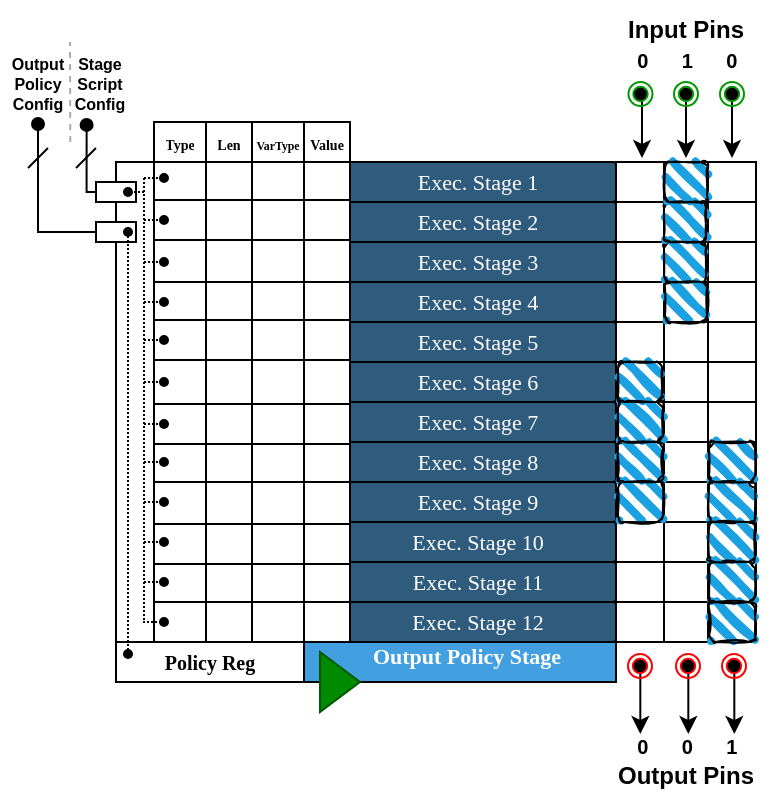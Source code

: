 <mxfile version="24.4.4" type="device">
  <diagram name="Page-1" id="cUQYSgZPTDPqk1lPid-_">
    <mxGraphModel dx="139" dy="532" grid="1" gridSize="10" guides="1" tooltips="1" connect="1" arrows="1" fold="1" page="1" pageScale="1" pageWidth="850" pageHeight="1100" math="0" shadow="0">
      <root>
        <mxCell id="0" />
        <mxCell id="1" parent="0" />
        <mxCell id="Y5F9X7biOGbYKgVgGVMg-1" value="&lt;font style=&quot;font-size: 11px;&quot;&gt;&amp;nbsp; &amp;nbsp; &amp;nbsp; &amp;nbsp; Exec. Stage 1&lt;/font&gt;" style="rounded=1;whiteSpace=wrap;html=1;shadow=0;labelBackgroundColor=none;strokeColor=default;strokeWidth=1;fillColor=#2F5B7C;fontFamily=Comic Sans MS;fontSize=11;fontColor=#FFFFFF;align=center;fontStyle=0;spacing=5;arcSize=7;perimeterSpacing=2;" vertex="1" parent="1">
          <mxGeometry x="999" y="81" width="160" height="20" as="geometry" />
        </mxCell>
        <mxCell id="Y5F9X7biOGbYKgVgGVMg-10" value="&lt;b&gt;&lt;sup style=&quot;&quot;&gt;&lt;font style=&quot;font-size: 11px;&quot;&gt;&amp;nbsp; &amp;nbsp; Output Policy Stage&lt;/font&gt;&lt;/sup&gt;&lt;/b&gt;" style="html=1;whiteSpace=wrap;container=1;recursiveResize=0;collapsible=0;fillColor=#429fe0;strokeColor=#000000;fontColor=#ffffff;fontFamily=Comic Sans MS;" vertex="1" parent="1">
          <mxGeometry x="999" y="321" width="160" height="20" as="geometry" />
        </mxCell>
        <mxCell id="Y5F9X7biOGbYKgVgGVMg-11" value="" style="triangle;html=1;whiteSpace=wrap;strokeColor=#005700;fillColor=#008a00;fontColor=#ffffff;" vertex="1" parent="Y5F9X7biOGbYKgVgGVMg-10">
          <mxGeometry x="12" y="5" width="20" height="30" as="geometry" />
        </mxCell>
        <mxCell id="Y5F9X7biOGbYKgVgGVMg-13" value="&amp;nbsp; &amp;nbsp; &amp;nbsp; &amp;nbsp;&amp;nbsp;&lt;span style=&quot;font-size: 11px;&quot;&gt;Exec. Stage 2&lt;/span&gt;" style="rounded=1;whiteSpace=wrap;html=1;shadow=0;labelBackgroundColor=none;strokeColor=default;strokeWidth=1;fillColor=#2F5B7C;fontFamily=Comic Sans MS;fontSize=11;fontColor=#FFFFFF;align=center;fontStyle=0;spacing=5;arcSize=7;perimeterSpacing=2;" vertex="1" parent="1">
          <mxGeometry x="999" y="101" width="160" height="20" as="geometry" />
        </mxCell>
        <mxCell id="Y5F9X7biOGbYKgVgGVMg-14" value="&amp;nbsp; &amp;nbsp; &amp;nbsp; &amp;nbsp;&amp;nbsp;&lt;span style=&quot;font-size: 11px;&quot;&gt;Exec. Stage 3&lt;/span&gt;" style="rounded=1;whiteSpace=wrap;html=1;shadow=0;labelBackgroundColor=none;strokeColor=default;strokeWidth=1;fillColor=#2F5B7C;fontFamily=Comic Sans MS;fontSize=11;fontColor=#FFFFFF;align=center;fontStyle=0;spacing=5;arcSize=7;perimeterSpacing=2;" vertex="1" parent="1">
          <mxGeometry x="999" y="121" width="160" height="20" as="geometry" />
        </mxCell>
        <mxCell id="Y5F9X7biOGbYKgVgGVMg-15" value="&amp;nbsp; &amp;nbsp; &amp;nbsp; &amp;nbsp;&amp;nbsp;&lt;span style=&quot;font-size: 11px;&quot;&gt;Exec. Stage 4&lt;/span&gt;" style="rounded=1;whiteSpace=wrap;html=1;shadow=0;labelBackgroundColor=none;strokeColor=default;strokeWidth=1;fillColor=#2F5B7C;fontFamily=Comic Sans MS;fontSize=11;fontColor=#FFFFFF;align=center;fontStyle=0;spacing=5;arcSize=7;perimeterSpacing=2;" vertex="1" parent="1">
          <mxGeometry x="999" y="141" width="160" height="20" as="geometry" />
        </mxCell>
        <mxCell id="Y5F9X7biOGbYKgVgGVMg-16" value="&amp;nbsp; &amp;nbsp; &amp;nbsp; &amp;nbsp;&amp;nbsp;&lt;span style=&quot;font-size: 11px;&quot;&gt;Exec. Stage 5&lt;/span&gt;" style="rounded=1;whiteSpace=wrap;html=1;shadow=0;labelBackgroundColor=none;strokeColor=default;strokeWidth=1;fillColor=#2F5B7C;fontFamily=Comic Sans MS;fontSize=11;fontColor=#FFFFFF;align=center;fontStyle=0;spacing=5;arcSize=7;perimeterSpacing=2;" vertex="1" parent="1">
          <mxGeometry x="999" y="161" width="160" height="20" as="geometry" />
        </mxCell>
        <mxCell id="Y5F9X7biOGbYKgVgGVMg-17" value="&amp;nbsp; &amp;nbsp; &amp;nbsp; &amp;nbsp;&amp;nbsp;&lt;span style=&quot;font-size: 11px;&quot;&gt;Exec. Stage 6&lt;/span&gt;" style="rounded=1;whiteSpace=wrap;html=1;shadow=0;labelBackgroundColor=none;strokeColor=default;strokeWidth=1;fillColor=#2F5B7C;fontFamily=Comic Sans MS;fontSize=11;fontColor=#FFFFFF;align=center;fontStyle=0;spacing=5;arcSize=7;perimeterSpacing=2;" vertex="1" parent="1">
          <mxGeometry x="999" y="181" width="160" height="20" as="geometry" />
        </mxCell>
        <mxCell id="Y5F9X7biOGbYKgVgGVMg-18" value="&amp;nbsp; &amp;nbsp; &amp;nbsp; &amp;nbsp;&amp;nbsp;&lt;span style=&quot;font-size: 11px;&quot;&gt;Exec. Stage 7&lt;/span&gt;" style="rounded=1;whiteSpace=wrap;html=1;shadow=0;labelBackgroundColor=none;strokeColor=default;strokeWidth=1;fillColor=#2F5B7C;fontFamily=Comic Sans MS;fontSize=11;fontColor=#FFFFFF;align=center;fontStyle=0;spacing=5;arcSize=7;perimeterSpacing=2;" vertex="1" parent="1">
          <mxGeometry x="999" y="201" width="160" height="20" as="geometry" />
        </mxCell>
        <mxCell id="Y5F9X7biOGbYKgVgGVMg-19" value="&amp;nbsp; &amp;nbsp; &amp;nbsp; &amp;nbsp;&amp;nbsp;&lt;span style=&quot;font-size: 11px;&quot;&gt;Exec. Stage 8&lt;/span&gt;" style="rounded=1;whiteSpace=wrap;html=1;shadow=0;labelBackgroundColor=none;strokeColor=default;strokeWidth=1;fillColor=#2F5B7C;fontFamily=Comic Sans MS;fontSize=11;fontColor=#FFFFFF;align=center;fontStyle=0;spacing=5;arcSize=7;perimeterSpacing=2;" vertex="1" parent="1">
          <mxGeometry x="999" y="221" width="160" height="20" as="geometry" />
        </mxCell>
        <mxCell id="Y5F9X7biOGbYKgVgGVMg-20" value="&amp;nbsp; &amp;nbsp; &amp;nbsp; &amp;nbsp;&amp;nbsp;&lt;span style=&quot;font-size: 11px;&quot;&gt;Exec. Stage 9&lt;/span&gt;" style="rounded=1;whiteSpace=wrap;html=1;shadow=0;labelBackgroundColor=none;strokeColor=default;strokeWidth=1;fillColor=#2F5B7C;fontFamily=Comic Sans MS;fontSize=11;fontColor=#FFFFFF;align=center;fontStyle=0;spacing=5;arcSize=7;perimeterSpacing=2;" vertex="1" parent="1">
          <mxGeometry x="999" y="241" width="160" height="20" as="geometry" />
        </mxCell>
        <mxCell id="Y5F9X7biOGbYKgVgGVMg-21" value="&amp;nbsp; &amp;nbsp; &amp;nbsp; &amp;nbsp;&amp;nbsp;&lt;span style=&quot;font-size: 11px;&quot;&gt;Exec. Stage 10&lt;/span&gt;" style="rounded=1;whiteSpace=wrap;html=1;shadow=0;labelBackgroundColor=none;strokeColor=default;strokeWidth=1;fillColor=#2F5B7C;fontFamily=Comic Sans MS;fontSize=11;fontColor=#FFFFFF;align=center;fontStyle=0;spacing=5;arcSize=7;perimeterSpacing=2;" vertex="1" parent="1">
          <mxGeometry x="999" y="261" width="160" height="20" as="geometry" />
        </mxCell>
        <mxCell id="Y5F9X7biOGbYKgVgGVMg-22" value="&amp;nbsp; &amp;nbsp; &amp;nbsp; &amp;nbsp;&amp;nbsp;&lt;span style=&quot;font-size: 11px;&quot;&gt;Exec. Stage 11&lt;/span&gt;" style="rounded=1;whiteSpace=wrap;html=1;shadow=0;labelBackgroundColor=none;strokeColor=default;strokeWidth=1;fillColor=#2F5B7C;fontFamily=Comic Sans MS;fontSize=11;fontColor=#FFFFFF;align=center;fontStyle=0;spacing=5;arcSize=7;perimeterSpacing=2;" vertex="1" parent="1">
          <mxGeometry x="999" y="281" width="160" height="20" as="geometry" />
        </mxCell>
        <mxCell id="Y5F9X7biOGbYKgVgGVMg-23" value="&amp;nbsp; &amp;nbsp; &amp;nbsp; &amp;nbsp;&amp;nbsp;&lt;span style=&quot;font-size: 11px;&quot;&gt;Exec. Stage 12&lt;/span&gt;" style="rounded=1;whiteSpace=wrap;html=1;shadow=0;labelBackgroundColor=none;strokeColor=default;strokeWidth=1;fillColor=#2F5B7C;fontFamily=Comic Sans MS;fontSize=11;fontColor=#FFFFFF;align=center;fontStyle=0;spacing=5;arcSize=7;perimeterSpacing=2;" vertex="1" parent="1">
          <mxGeometry x="999" y="301" width="160" height="20" as="geometry" />
        </mxCell>
        <mxCell id="Y5F9X7biOGbYKgVgGVMg-24" value="" style="shape=table;startSize=0;container=1;collapsible=0;childLayout=tableLayout;fontSize=16;strokeColor=default;" vertex="1" parent="1">
          <mxGeometry x="1159" y="81" width="70" height="240" as="geometry" />
        </mxCell>
        <mxCell id="Y5F9X7biOGbYKgVgGVMg-25" value="" style="shape=tableRow;horizontal=0;startSize=0;swimlaneHead=0;swimlaneBody=0;strokeColor=default;top=0;left=0;bottom=0;right=0;collapsible=0;dropTarget=0;fillColor=none;points=[[0,0.5],[1,0.5]];portConstraint=eastwest;fontSize=16;" vertex="1" parent="Y5F9X7biOGbYKgVgGVMg-24">
          <mxGeometry width="70" height="20" as="geometry" />
        </mxCell>
        <mxCell id="Y5F9X7biOGbYKgVgGVMg-26" value="" style="shape=partialRectangle;html=1;whiteSpace=wrap;connectable=0;strokeColor=default;overflow=hidden;fillColor=none;top=0;left=0;bottom=0;right=0;pointerEvents=1;fontSize=16;" vertex="1" parent="Y5F9X7biOGbYKgVgGVMg-25">
          <mxGeometry width="24" height="20" as="geometry">
            <mxRectangle width="24" height="20" as="alternateBounds" />
          </mxGeometry>
        </mxCell>
        <mxCell id="Y5F9X7biOGbYKgVgGVMg-27" value="" style="shape=partialRectangle;html=1;whiteSpace=wrap;connectable=0;strokeColor=default;overflow=hidden;fillColor=none;top=0;left=0;bottom=0;right=0;pointerEvents=1;fontSize=16;" vertex="1" parent="Y5F9X7biOGbYKgVgGVMg-25">
          <mxGeometry x="24" width="22" height="20" as="geometry">
            <mxRectangle width="22" height="20" as="alternateBounds" />
          </mxGeometry>
        </mxCell>
        <mxCell id="Y5F9X7biOGbYKgVgGVMg-28" value="" style="shape=partialRectangle;html=1;whiteSpace=wrap;connectable=0;strokeColor=default;overflow=hidden;fillColor=none;top=0;left=0;bottom=0;right=0;pointerEvents=1;fontSize=16;" vertex="1" parent="Y5F9X7biOGbYKgVgGVMg-25">
          <mxGeometry x="46" width="24" height="20" as="geometry">
            <mxRectangle width="24" height="20" as="alternateBounds" />
          </mxGeometry>
        </mxCell>
        <mxCell id="Y5F9X7biOGbYKgVgGVMg-65" value="" style="shape=tableRow;horizontal=0;startSize=0;swimlaneHead=0;swimlaneBody=0;strokeColor=default;top=0;left=0;bottom=0;right=0;collapsible=0;dropTarget=0;fillColor=none;points=[[0,0.5],[1,0.5]];portConstraint=eastwest;fontSize=16;" vertex="1" parent="Y5F9X7biOGbYKgVgGVMg-24">
          <mxGeometry y="20" width="70" height="20" as="geometry" />
        </mxCell>
        <mxCell id="Y5F9X7biOGbYKgVgGVMg-66" value="" style="shape=partialRectangle;html=1;whiteSpace=wrap;connectable=0;strokeColor=default;overflow=hidden;fillColor=none;top=0;left=0;bottom=0;right=0;pointerEvents=1;fontSize=16;" vertex="1" parent="Y5F9X7biOGbYKgVgGVMg-65">
          <mxGeometry width="24" height="20" as="geometry">
            <mxRectangle width="24" height="20" as="alternateBounds" />
          </mxGeometry>
        </mxCell>
        <mxCell id="Y5F9X7biOGbYKgVgGVMg-67" value="" style="shape=partialRectangle;html=1;whiteSpace=wrap;connectable=0;strokeColor=default;overflow=hidden;fillColor=none;top=0;left=0;bottom=0;right=0;pointerEvents=1;fontSize=16;" vertex="1" parent="Y5F9X7biOGbYKgVgGVMg-65">
          <mxGeometry x="24" width="22" height="20" as="geometry">
            <mxRectangle width="22" height="20" as="alternateBounds" />
          </mxGeometry>
        </mxCell>
        <mxCell id="Y5F9X7biOGbYKgVgGVMg-68" value="" style="shape=partialRectangle;html=1;whiteSpace=wrap;connectable=0;strokeColor=default;overflow=hidden;fillColor=none;top=0;left=0;bottom=0;right=0;pointerEvents=1;fontSize=16;" vertex="1" parent="Y5F9X7biOGbYKgVgGVMg-65">
          <mxGeometry x="46" width="24" height="20" as="geometry">
            <mxRectangle width="24" height="20" as="alternateBounds" />
          </mxGeometry>
        </mxCell>
        <mxCell id="Y5F9X7biOGbYKgVgGVMg-49" value="" style="shape=tableRow;horizontal=0;startSize=0;swimlaneHead=0;swimlaneBody=0;strokeColor=default;top=0;left=0;bottom=0;right=0;collapsible=0;dropTarget=0;fillColor=none;points=[[0,0.5],[1,0.5]];portConstraint=eastwest;fontSize=16;" vertex="1" parent="Y5F9X7biOGbYKgVgGVMg-24">
          <mxGeometry y="40" width="70" height="20" as="geometry" />
        </mxCell>
        <mxCell id="Y5F9X7biOGbYKgVgGVMg-50" value="" style="shape=partialRectangle;html=1;whiteSpace=wrap;connectable=0;strokeColor=default;overflow=hidden;fillColor=none;top=0;left=0;bottom=0;right=0;pointerEvents=1;fontSize=16;" vertex="1" parent="Y5F9X7biOGbYKgVgGVMg-49">
          <mxGeometry width="24" height="20" as="geometry">
            <mxRectangle width="24" height="20" as="alternateBounds" />
          </mxGeometry>
        </mxCell>
        <mxCell id="Y5F9X7biOGbYKgVgGVMg-51" value="" style="shape=partialRectangle;html=1;whiteSpace=wrap;connectable=0;strokeColor=default;overflow=hidden;fillColor=none;top=0;left=0;bottom=0;right=0;pointerEvents=1;fontSize=16;" vertex="1" parent="Y5F9X7biOGbYKgVgGVMg-49">
          <mxGeometry x="24" width="22" height="20" as="geometry">
            <mxRectangle width="22" height="20" as="alternateBounds" />
          </mxGeometry>
        </mxCell>
        <mxCell id="Y5F9X7biOGbYKgVgGVMg-52" value="" style="shape=partialRectangle;html=1;whiteSpace=wrap;connectable=0;strokeColor=default;overflow=hidden;fillColor=none;top=0;left=0;bottom=0;right=0;pointerEvents=1;fontSize=16;" vertex="1" parent="Y5F9X7biOGbYKgVgGVMg-49">
          <mxGeometry x="46" width="24" height="20" as="geometry">
            <mxRectangle width="24" height="20" as="alternateBounds" />
          </mxGeometry>
        </mxCell>
        <mxCell id="Y5F9X7biOGbYKgVgGVMg-61" value="" style="shape=tableRow;horizontal=0;startSize=0;swimlaneHead=0;swimlaneBody=0;strokeColor=default;top=0;left=0;bottom=0;right=0;collapsible=0;dropTarget=0;fillColor=none;points=[[0,0.5],[1,0.5]];portConstraint=eastwest;fontSize=16;" vertex="1" parent="Y5F9X7biOGbYKgVgGVMg-24">
          <mxGeometry y="60" width="70" height="20" as="geometry" />
        </mxCell>
        <mxCell id="Y5F9X7biOGbYKgVgGVMg-62" value="" style="shape=partialRectangle;html=1;whiteSpace=wrap;connectable=0;strokeColor=default;overflow=hidden;fillColor=none;top=0;left=0;bottom=0;right=0;pointerEvents=1;fontSize=16;" vertex="1" parent="Y5F9X7biOGbYKgVgGVMg-61">
          <mxGeometry width="24" height="20" as="geometry">
            <mxRectangle width="24" height="20" as="alternateBounds" />
          </mxGeometry>
        </mxCell>
        <mxCell id="Y5F9X7biOGbYKgVgGVMg-63" value="" style="shape=partialRectangle;html=1;whiteSpace=wrap;connectable=0;strokeColor=default;overflow=hidden;fillColor=none;top=0;left=0;bottom=0;right=0;pointerEvents=1;fontSize=16;" vertex="1" parent="Y5F9X7biOGbYKgVgGVMg-61">
          <mxGeometry x="24" width="22" height="20" as="geometry">
            <mxRectangle width="22" height="20" as="alternateBounds" />
          </mxGeometry>
        </mxCell>
        <mxCell id="Y5F9X7biOGbYKgVgGVMg-64" value="" style="shape=partialRectangle;html=1;whiteSpace=wrap;connectable=0;strokeColor=default;overflow=hidden;fillColor=none;top=0;left=0;bottom=0;right=0;pointerEvents=1;fontSize=16;" vertex="1" parent="Y5F9X7biOGbYKgVgGVMg-61">
          <mxGeometry x="46" width="24" height="20" as="geometry">
            <mxRectangle width="24" height="20" as="alternateBounds" />
          </mxGeometry>
        </mxCell>
        <mxCell id="Y5F9X7biOGbYKgVgGVMg-69" value="" style="shape=tableRow;horizontal=0;startSize=0;swimlaneHead=0;swimlaneBody=0;strokeColor=default;top=0;left=0;bottom=0;right=0;collapsible=0;dropTarget=0;fillColor=none;points=[[0,0.5],[1,0.5]];portConstraint=eastwest;fontSize=16;" vertex="1" parent="Y5F9X7biOGbYKgVgGVMg-24">
          <mxGeometry y="80" width="70" height="20" as="geometry" />
        </mxCell>
        <mxCell id="Y5F9X7biOGbYKgVgGVMg-70" value="" style="shape=partialRectangle;html=1;whiteSpace=wrap;connectable=0;strokeColor=default;overflow=hidden;fillColor=none;top=0;left=0;bottom=0;right=0;pointerEvents=1;fontSize=16;" vertex="1" parent="Y5F9X7biOGbYKgVgGVMg-69">
          <mxGeometry width="24" height="20" as="geometry">
            <mxRectangle width="24" height="20" as="alternateBounds" />
          </mxGeometry>
        </mxCell>
        <mxCell id="Y5F9X7biOGbYKgVgGVMg-71" value="" style="shape=partialRectangle;html=1;whiteSpace=wrap;connectable=0;strokeColor=default;overflow=hidden;fillColor=none;top=0;left=0;bottom=0;right=0;pointerEvents=1;fontSize=16;" vertex="1" parent="Y5F9X7biOGbYKgVgGVMg-69">
          <mxGeometry x="24" width="22" height="20" as="geometry">
            <mxRectangle width="22" height="20" as="alternateBounds" />
          </mxGeometry>
        </mxCell>
        <mxCell id="Y5F9X7biOGbYKgVgGVMg-72" value="" style="shape=partialRectangle;html=1;whiteSpace=wrap;connectable=0;strokeColor=default;overflow=hidden;fillColor=none;top=0;left=0;bottom=0;right=0;pointerEvents=1;fontSize=16;" vertex="1" parent="Y5F9X7biOGbYKgVgGVMg-69">
          <mxGeometry x="46" width="24" height="20" as="geometry">
            <mxRectangle width="24" height="20" as="alternateBounds" />
          </mxGeometry>
        </mxCell>
        <mxCell id="Y5F9X7biOGbYKgVgGVMg-57" value="" style="shape=tableRow;horizontal=0;startSize=0;swimlaneHead=0;swimlaneBody=0;strokeColor=default;top=0;left=0;bottom=0;right=0;collapsible=0;dropTarget=0;fillColor=none;points=[[0,0.5],[1,0.5]];portConstraint=eastwest;fontSize=16;" vertex="1" parent="Y5F9X7biOGbYKgVgGVMg-24">
          <mxGeometry y="100" width="70" height="20" as="geometry" />
        </mxCell>
        <mxCell id="Y5F9X7biOGbYKgVgGVMg-58" value="" style="shape=partialRectangle;html=1;whiteSpace=wrap;connectable=0;strokeColor=default;overflow=hidden;fillColor=none;top=0;left=0;bottom=0;right=0;pointerEvents=1;fontSize=16;" vertex="1" parent="Y5F9X7biOGbYKgVgGVMg-57">
          <mxGeometry width="24" height="20" as="geometry">
            <mxRectangle width="24" height="20" as="alternateBounds" />
          </mxGeometry>
        </mxCell>
        <mxCell id="Y5F9X7biOGbYKgVgGVMg-59" value="" style="shape=partialRectangle;html=1;whiteSpace=wrap;connectable=0;strokeColor=default;overflow=hidden;fillColor=none;top=0;left=0;bottom=0;right=0;pointerEvents=1;fontSize=16;" vertex="1" parent="Y5F9X7biOGbYKgVgGVMg-57">
          <mxGeometry x="24" width="22" height="20" as="geometry">
            <mxRectangle width="22" height="20" as="alternateBounds" />
          </mxGeometry>
        </mxCell>
        <mxCell id="Y5F9X7biOGbYKgVgGVMg-60" value="" style="shape=partialRectangle;html=1;whiteSpace=wrap;connectable=0;strokeColor=default;overflow=hidden;fillColor=none;top=0;left=0;bottom=0;right=0;pointerEvents=1;fontSize=16;" vertex="1" parent="Y5F9X7biOGbYKgVgGVMg-57">
          <mxGeometry x="46" width="24" height="20" as="geometry">
            <mxRectangle width="24" height="20" as="alternateBounds" />
          </mxGeometry>
        </mxCell>
        <mxCell id="Y5F9X7biOGbYKgVgGVMg-53" value="" style="shape=tableRow;horizontal=0;startSize=0;swimlaneHead=0;swimlaneBody=0;strokeColor=default;top=0;left=0;bottom=0;right=0;collapsible=0;dropTarget=0;fillColor=none;points=[[0,0.5],[1,0.5]];portConstraint=eastwest;fontSize=16;" vertex="1" parent="Y5F9X7biOGbYKgVgGVMg-24">
          <mxGeometry y="120" width="70" height="20" as="geometry" />
        </mxCell>
        <mxCell id="Y5F9X7biOGbYKgVgGVMg-54" value="" style="shape=partialRectangle;html=1;whiteSpace=wrap;connectable=0;strokeColor=default;overflow=hidden;fillColor=none;top=0;left=0;bottom=0;right=0;pointerEvents=1;fontSize=16;" vertex="1" parent="Y5F9X7biOGbYKgVgGVMg-53">
          <mxGeometry width="24" height="20" as="geometry">
            <mxRectangle width="24" height="20" as="alternateBounds" />
          </mxGeometry>
        </mxCell>
        <mxCell id="Y5F9X7biOGbYKgVgGVMg-55" value="" style="shape=partialRectangle;html=1;whiteSpace=wrap;connectable=0;strokeColor=default;overflow=hidden;fillColor=none;top=0;left=0;bottom=0;right=0;pointerEvents=1;fontSize=16;" vertex="1" parent="Y5F9X7biOGbYKgVgGVMg-53">
          <mxGeometry x="24" width="22" height="20" as="geometry">
            <mxRectangle width="22" height="20" as="alternateBounds" />
          </mxGeometry>
        </mxCell>
        <mxCell id="Y5F9X7biOGbYKgVgGVMg-56" value="" style="shape=partialRectangle;html=1;whiteSpace=wrap;connectable=0;strokeColor=default;overflow=hidden;fillColor=none;top=0;left=0;bottom=0;right=0;pointerEvents=1;fontSize=16;" vertex="1" parent="Y5F9X7biOGbYKgVgGVMg-53">
          <mxGeometry x="46" width="24" height="20" as="geometry">
            <mxRectangle width="24" height="20" as="alternateBounds" />
          </mxGeometry>
        </mxCell>
        <mxCell id="Y5F9X7biOGbYKgVgGVMg-45" value="" style="shape=tableRow;horizontal=0;startSize=0;swimlaneHead=0;swimlaneBody=0;strokeColor=default;top=0;left=0;bottom=0;right=0;collapsible=0;dropTarget=0;fillColor=none;points=[[0,0.5],[1,0.5]];portConstraint=eastwest;fontSize=16;" vertex="1" parent="Y5F9X7biOGbYKgVgGVMg-24">
          <mxGeometry y="140" width="70" height="20" as="geometry" />
        </mxCell>
        <mxCell id="Y5F9X7biOGbYKgVgGVMg-46" value="" style="shape=partialRectangle;html=1;whiteSpace=wrap;connectable=0;strokeColor=default;overflow=hidden;fillColor=none;top=0;left=0;bottom=0;right=0;pointerEvents=1;fontSize=16;" vertex="1" parent="Y5F9X7biOGbYKgVgGVMg-45">
          <mxGeometry width="24" height="20" as="geometry">
            <mxRectangle width="24" height="20" as="alternateBounds" />
          </mxGeometry>
        </mxCell>
        <mxCell id="Y5F9X7biOGbYKgVgGVMg-47" value="" style="shape=partialRectangle;html=1;whiteSpace=wrap;connectable=0;strokeColor=default;overflow=hidden;fillColor=none;top=0;left=0;bottom=0;right=0;pointerEvents=1;fontSize=16;" vertex="1" parent="Y5F9X7biOGbYKgVgGVMg-45">
          <mxGeometry x="24" width="22" height="20" as="geometry">
            <mxRectangle width="22" height="20" as="alternateBounds" />
          </mxGeometry>
        </mxCell>
        <mxCell id="Y5F9X7biOGbYKgVgGVMg-48" value="" style="shape=partialRectangle;html=1;whiteSpace=wrap;connectable=0;strokeColor=default;overflow=hidden;fillColor=none;top=0;left=0;bottom=0;right=0;pointerEvents=1;fontSize=16;" vertex="1" parent="Y5F9X7biOGbYKgVgGVMg-45">
          <mxGeometry x="46" width="24" height="20" as="geometry">
            <mxRectangle width="24" height="20" as="alternateBounds" />
          </mxGeometry>
        </mxCell>
        <mxCell id="Y5F9X7biOGbYKgVgGVMg-41" value="" style="shape=tableRow;horizontal=0;startSize=0;swimlaneHead=0;swimlaneBody=0;strokeColor=default;top=0;left=0;bottom=0;right=0;collapsible=0;dropTarget=0;fillColor=none;points=[[0,0.5],[1,0.5]];portConstraint=eastwest;fontSize=16;" vertex="1" parent="Y5F9X7biOGbYKgVgGVMg-24">
          <mxGeometry y="160" width="70" height="20" as="geometry" />
        </mxCell>
        <mxCell id="Y5F9X7biOGbYKgVgGVMg-42" value="" style="shape=partialRectangle;html=1;whiteSpace=wrap;connectable=0;strokeColor=default;overflow=hidden;fillColor=none;top=0;left=0;bottom=0;right=0;pointerEvents=1;fontSize=16;" vertex="1" parent="Y5F9X7biOGbYKgVgGVMg-41">
          <mxGeometry width="24" height="20" as="geometry">
            <mxRectangle width="24" height="20" as="alternateBounds" />
          </mxGeometry>
        </mxCell>
        <mxCell id="Y5F9X7biOGbYKgVgGVMg-43" value="" style="shape=partialRectangle;html=1;whiteSpace=wrap;connectable=0;strokeColor=default;overflow=hidden;fillColor=none;top=0;left=0;bottom=0;right=0;pointerEvents=1;fontSize=16;" vertex="1" parent="Y5F9X7biOGbYKgVgGVMg-41">
          <mxGeometry x="24" width="22" height="20" as="geometry">
            <mxRectangle width="22" height="20" as="alternateBounds" />
          </mxGeometry>
        </mxCell>
        <mxCell id="Y5F9X7biOGbYKgVgGVMg-44" value="" style="shape=partialRectangle;html=1;whiteSpace=wrap;connectable=0;strokeColor=default;overflow=hidden;fillColor=none;top=0;left=0;bottom=0;right=0;pointerEvents=1;fontSize=16;" vertex="1" parent="Y5F9X7biOGbYKgVgGVMg-41">
          <mxGeometry x="46" width="24" height="20" as="geometry">
            <mxRectangle width="24" height="20" as="alternateBounds" />
          </mxGeometry>
        </mxCell>
        <mxCell id="Y5F9X7biOGbYKgVgGVMg-37" value="" style="shape=tableRow;horizontal=0;startSize=0;swimlaneHead=0;swimlaneBody=0;strokeColor=default;top=0;left=0;bottom=0;right=0;collapsible=0;dropTarget=0;fillColor=none;points=[[0,0.5],[1,0.5]];portConstraint=eastwest;fontSize=16;" vertex="1" parent="Y5F9X7biOGbYKgVgGVMg-24">
          <mxGeometry y="180" width="70" height="20" as="geometry" />
        </mxCell>
        <mxCell id="Y5F9X7biOGbYKgVgGVMg-38" value="" style="shape=partialRectangle;html=1;whiteSpace=wrap;connectable=0;strokeColor=default;overflow=hidden;fillColor=none;top=0;left=0;bottom=0;right=0;pointerEvents=1;fontSize=16;" vertex="1" parent="Y5F9X7biOGbYKgVgGVMg-37">
          <mxGeometry width="24" height="20" as="geometry">
            <mxRectangle width="24" height="20" as="alternateBounds" />
          </mxGeometry>
        </mxCell>
        <mxCell id="Y5F9X7biOGbYKgVgGVMg-39" value="" style="shape=partialRectangle;html=1;whiteSpace=wrap;connectable=0;strokeColor=default;overflow=hidden;fillColor=none;top=0;left=0;bottom=0;right=0;pointerEvents=1;fontSize=16;" vertex="1" parent="Y5F9X7biOGbYKgVgGVMg-37">
          <mxGeometry x="24" width="22" height="20" as="geometry">
            <mxRectangle width="22" height="20" as="alternateBounds" />
          </mxGeometry>
        </mxCell>
        <mxCell id="Y5F9X7biOGbYKgVgGVMg-40" value="" style="shape=partialRectangle;html=1;whiteSpace=wrap;connectable=0;strokeColor=default;overflow=hidden;fillColor=none;top=0;left=0;bottom=0;right=0;pointerEvents=1;fontSize=16;" vertex="1" parent="Y5F9X7biOGbYKgVgGVMg-37">
          <mxGeometry x="46" width="24" height="20" as="geometry">
            <mxRectangle width="24" height="20" as="alternateBounds" />
          </mxGeometry>
        </mxCell>
        <mxCell id="Y5F9X7biOGbYKgVgGVMg-29" value="" style="shape=tableRow;horizontal=0;startSize=0;swimlaneHead=0;swimlaneBody=0;strokeColor=default;top=0;left=0;bottom=0;right=0;collapsible=0;dropTarget=0;fillColor=none;points=[[0,0.5],[1,0.5]];portConstraint=eastwest;fontSize=16;" vertex="1" parent="Y5F9X7biOGbYKgVgGVMg-24">
          <mxGeometry y="200" width="70" height="20" as="geometry" />
        </mxCell>
        <mxCell id="Y5F9X7biOGbYKgVgGVMg-30" value="" style="shape=partialRectangle;html=1;whiteSpace=wrap;connectable=0;strokeColor=default;overflow=hidden;fillColor=none;top=0;left=0;bottom=0;right=0;pointerEvents=1;fontSize=16;" vertex="1" parent="Y5F9X7biOGbYKgVgGVMg-29">
          <mxGeometry width="24" height="20" as="geometry">
            <mxRectangle width="24" height="20" as="alternateBounds" />
          </mxGeometry>
        </mxCell>
        <mxCell id="Y5F9X7biOGbYKgVgGVMg-31" value="" style="shape=partialRectangle;html=1;whiteSpace=wrap;connectable=0;strokeColor=default;overflow=hidden;fillColor=none;top=0;left=0;bottom=0;right=0;pointerEvents=1;fontSize=16;" vertex="1" parent="Y5F9X7biOGbYKgVgGVMg-29">
          <mxGeometry x="24" width="22" height="20" as="geometry">
            <mxRectangle width="22" height="20" as="alternateBounds" />
          </mxGeometry>
        </mxCell>
        <mxCell id="Y5F9X7biOGbYKgVgGVMg-32" value="" style="shape=partialRectangle;html=1;whiteSpace=wrap;connectable=0;strokeColor=default;overflow=hidden;fillColor=none;top=0;left=0;bottom=0;right=0;pointerEvents=1;fontSize=16;" vertex="1" parent="Y5F9X7biOGbYKgVgGVMg-29">
          <mxGeometry x="46" width="24" height="20" as="geometry">
            <mxRectangle width="24" height="20" as="alternateBounds" />
          </mxGeometry>
        </mxCell>
        <mxCell id="Y5F9X7biOGbYKgVgGVMg-33" value="" style="shape=tableRow;horizontal=0;startSize=0;swimlaneHead=0;swimlaneBody=0;strokeColor=default;top=0;left=0;bottom=0;right=0;collapsible=0;dropTarget=0;fillColor=none;points=[[0,0.5],[1,0.5]];portConstraint=eastwest;fontSize=16;" vertex="1" parent="Y5F9X7biOGbYKgVgGVMg-24">
          <mxGeometry y="220" width="70" height="20" as="geometry" />
        </mxCell>
        <mxCell id="Y5F9X7biOGbYKgVgGVMg-34" value="" style="shape=partialRectangle;html=1;whiteSpace=wrap;connectable=0;strokeColor=default;overflow=hidden;fillColor=none;top=0;left=0;bottom=0;right=0;pointerEvents=1;fontSize=16;" vertex="1" parent="Y5F9X7biOGbYKgVgGVMg-33">
          <mxGeometry width="24" height="20" as="geometry">
            <mxRectangle width="24" height="20" as="alternateBounds" />
          </mxGeometry>
        </mxCell>
        <mxCell id="Y5F9X7biOGbYKgVgGVMg-35" value="" style="shape=partialRectangle;html=1;whiteSpace=wrap;connectable=0;strokeColor=default;overflow=hidden;fillColor=none;top=0;left=0;bottom=0;right=0;pointerEvents=1;fontSize=16;" vertex="1" parent="Y5F9X7biOGbYKgVgGVMg-33">
          <mxGeometry x="24" width="22" height="20" as="geometry">
            <mxRectangle width="22" height="20" as="alternateBounds" />
          </mxGeometry>
        </mxCell>
        <mxCell id="Y5F9X7biOGbYKgVgGVMg-36" value="" style="shape=partialRectangle;html=1;whiteSpace=wrap;connectable=0;strokeColor=default;overflow=hidden;fillColor=none;top=0;left=0;bottom=0;right=0;pointerEvents=1;fontSize=16;" vertex="1" parent="Y5F9X7biOGbYKgVgGVMg-33">
          <mxGeometry x="46" width="24" height="20" as="geometry">
            <mxRectangle width="24" height="20" as="alternateBounds" />
          </mxGeometry>
        </mxCell>
        <mxCell id="Y5F9X7biOGbYKgVgGVMg-73" value="" style="endArrow=classic;html=1;rounded=0;" edge="1" parent="1">
          <mxGeometry width="50" height="50" relative="1" as="geometry">
            <mxPoint x="1172" y="49" as="sourcePoint" />
            <mxPoint x="1172" y="79" as="targetPoint" />
          </mxGeometry>
        </mxCell>
        <mxCell id="Y5F9X7biOGbYKgVgGVMg-74" value="" style="endArrow=classic;html=1;rounded=0;" edge="1" parent="1">
          <mxGeometry width="50" height="50" relative="1" as="geometry">
            <mxPoint x="1217" y="49" as="sourcePoint" />
            <mxPoint x="1217" y="79" as="targetPoint" />
          </mxGeometry>
        </mxCell>
        <mxCell id="Y5F9X7biOGbYKgVgGVMg-75" value="" style="endArrow=classic;html=1;rounded=0;" edge="1" parent="1">
          <mxGeometry width="50" height="50" relative="1" as="geometry">
            <mxPoint x="1194" y="49" as="sourcePoint" />
            <mxPoint x="1194" y="79" as="targetPoint" />
          </mxGeometry>
        </mxCell>
        <mxCell id="Y5F9X7biOGbYKgVgGVMg-76" value="Input Pins" style="text;html=1;align=center;verticalAlign=middle;whiteSpace=wrap;rounded=0;fontStyle=1" vertex="1" parent="1">
          <mxGeometry x="1164" width="60" height="30" as="geometry" />
        </mxCell>
        <mxCell id="Y5F9X7biOGbYKgVgGVMg-82" value="" style="endArrow=classic;html=1;rounded=0;" edge="1" parent="1">
          <mxGeometry width="50" height="50" relative="1" as="geometry">
            <mxPoint x="1171.16" y="337" as="sourcePoint" />
            <mxPoint x="1171.16" y="367" as="targetPoint" />
          </mxGeometry>
        </mxCell>
        <mxCell id="Y5F9X7biOGbYKgVgGVMg-83" value="" style="endArrow=classic;html=1;rounded=0;" edge="1" parent="1">
          <mxGeometry width="50" height="50" relative="1" as="geometry">
            <mxPoint x="1218.16" y="337" as="sourcePoint" />
            <mxPoint x="1218.16" y="367" as="targetPoint" />
          </mxGeometry>
        </mxCell>
        <mxCell id="Y5F9X7biOGbYKgVgGVMg-84" value="" style="endArrow=classic;html=1;rounded=0;" edge="1" parent="1">
          <mxGeometry width="50" height="50" relative="1" as="geometry">
            <mxPoint x="1195.16" y="337" as="sourcePoint" />
            <mxPoint x="1195.16" y="367" as="targetPoint" />
          </mxGeometry>
        </mxCell>
        <mxCell id="Y5F9X7biOGbYKgVgGVMg-85" value="Output Pins" style="text;html=1;align=center;verticalAlign=middle;whiteSpace=wrap;rounded=0;fontStyle=1" vertex="1" parent="1">
          <mxGeometry x="1159" y="373" width="70" height="30" as="geometry" />
        </mxCell>
        <mxCell id="Y5F9X7biOGbYKgVgGVMg-86" value="" style="ellipse;html=1;shape=endState;fillColor=#000000;strokeColor=#ff0000;" vertex="1" parent="1">
          <mxGeometry x="1165" y="327" width="12" height="12" as="geometry" />
        </mxCell>
        <mxCell id="Y5F9X7biOGbYKgVgGVMg-87" value="" style="ellipse;html=1;shape=endState;fillColor=#000000;strokeColor=#ff0000;" vertex="1" parent="1">
          <mxGeometry x="1189" y="327" width="12" height="12" as="geometry" />
        </mxCell>
        <mxCell id="Y5F9X7biOGbYKgVgGVMg-88" value="" style="ellipse;html=1;shape=endState;fillColor=#000000;strokeColor=#ff0000;" vertex="1" parent="1">
          <mxGeometry x="1212" y="327" width="12" height="12" as="geometry" />
        </mxCell>
        <mxCell id="Y5F9X7biOGbYKgVgGVMg-682" style="edgeStyle=orthogonalEdgeStyle;rounded=0;orthogonalLoop=1;jettySize=auto;html=1;exitX=0;exitY=0;exitDx=0;exitDy=15;exitPerimeter=0;endArrow=oval;endFill=1;entryX=0.346;entryY=1.015;entryDx=0;entryDy=0;entryPerimeter=0;" edge="1" parent="1" source="Y5F9X7biOGbYKgVgGVMg-90" target="Y5F9X7biOGbYKgVgGVMg-684">
          <mxGeometry relative="1" as="geometry">
            <mxPoint x="888" y="61" as="targetPoint" />
          </mxGeometry>
        </mxCell>
        <mxCell id="Y5F9X7biOGbYKgVgGVMg-683" style="edgeStyle=orthogonalEdgeStyle;rounded=0;orthogonalLoop=1;jettySize=auto;html=1;exitX=0;exitY=0;exitDx=0;exitDy=35;exitPerimeter=0;endArrow=oval;endFill=1;entryX=0.5;entryY=1;entryDx=0;entryDy=0;" edge="1" parent="1" source="Y5F9X7biOGbYKgVgGVMg-90" target="Y5F9X7biOGbYKgVgGVMg-685">
          <mxGeometry relative="1" as="geometry">
            <mxPoint x="878" y="61" as="targetPoint" />
            <Array as="points">
              <mxPoint x="870" y="116" />
            </Array>
          </mxGeometry>
        </mxCell>
        <mxCell id="Y5F9X7biOGbYKgVgGVMg-90" value="" style="shape=module;align=left;spacingLeft=20;align=center;verticalAlign=top;whiteSpace=wrap;html=1;" vertex="1" parent="1">
          <mxGeometry x="899" y="81" width="100" height="260" as="geometry" />
        </mxCell>
        <mxCell id="Y5F9X7biOGbYKgVgGVMg-578" value="" style="shape=table;startSize=0;container=1;collapsible=0;childLayout=tableLayout;" vertex="1" parent="1">
          <mxGeometry x="928" y="61" width="98" height="260" as="geometry" />
        </mxCell>
        <mxCell id="Y5F9X7biOGbYKgVgGVMg-579" value="" style="shape=tableRow;horizontal=0;startSize=0;swimlaneHead=0;swimlaneBody=0;strokeColor=inherit;top=0;left=0;bottom=0;right=0;collapsible=0;dropTarget=0;fillColor=none;points=[[0,0.5],[1,0.5]];portConstraint=eastwest;" vertex="1" parent="Y5F9X7biOGbYKgVgGVMg-578">
          <mxGeometry width="98" height="20" as="geometry" />
        </mxCell>
        <mxCell id="Y5F9X7biOGbYKgVgGVMg-580" value="&lt;font face=&quot;Comic Sans MS&quot; size=&quot;1&quot; style=&quot;&quot;&gt;&lt;b style=&quot;font-size: 7px;&quot;&gt;Type&lt;/b&gt;&lt;/font&gt;" style="shape=partialRectangle;html=1;whiteSpace=wrap;connectable=0;strokeColor=inherit;overflow=hidden;fillColor=none;top=0;left=0;bottom=0;right=0;pointerEvents=1;fontSize=8;" vertex="1" parent="Y5F9X7biOGbYKgVgGVMg-579">
          <mxGeometry width="26" height="20" as="geometry">
            <mxRectangle width="26" height="20" as="alternateBounds" />
          </mxGeometry>
        </mxCell>
        <mxCell id="Y5F9X7biOGbYKgVgGVMg-581" value="&lt;font face=&quot;Comic Sans MS&quot; size=&quot;1&quot; style=&quot;&quot;&gt;&lt;b style=&quot;font-size: 7px;&quot;&gt;Len&lt;/b&gt;&lt;/font&gt;" style="shape=partialRectangle;html=1;whiteSpace=wrap;connectable=0;strokeColor=inherit;overflow=hidden;fillColor=none;top=0;left=0;bottom=0;right=0;pointerEvents=1;" vertex="1" parent="Y5F9X7biOGbYKgVgGVMg-579">
          <mxGeometry x="26" width="23" height="20" as="geometry">
            <mxRectangle width="23" height="20" as="alternateBounds" />
          </mxGeometry>
        </mxCell>
        <mxCell id="Y5F9X7biOGbYKgVgGVMg-582" value="&lt;font face=&quot;Comic Sans MS&quot; size=&quot;1&quot; style=&quot;&quot;&gt;&lt;b style=&quot;font-size: 5.9px;&quot;&gt;VarType&lt;/b&gt;&lt;/font&gt;" style="shape=partialRectangle;html=1;whiteSpace=wrap;connectable=0;strokeColor=inherit;overflow=hidden;fillColor=none;top=0;left=0;bottom=0;right=0;pointerEvents=1;" vertex="1" parent="Y5F9X7biOGbYKgVgGVMg-579">
          <mxGeometry x="49" width="26" height="20" as="geometry">
            <mxRectangle width="26" height="20" as="alternateBounds" />
          </mxGeometry>
        </mxCell>
        <mxCell id="Y5F9X7biOGbYKgVgGVMg-583" value="&lt;font face=&quot;Comic Sans MS&quot; size=&quot;1&quot; style=&quot;&quot;&gt;&lt;b style=&quot;font-size: 7px;&quot;&gt;Value&lt;/b&gt;&lt;/font&gt;" style="shape=partialRectangle;html=1;whiteSpace=wrap;connectable=0;strokeColor=inherit;overflow=hidden;fillColor=none;top=0;left=0;bottom=0;right=0;pointerEvents=1;" vertex="1" parent="Y5F9X7biOGbYKgVgGVMg-579">
          <mxGeometry x="75" width="23" height="20" as="geometry">
            <mxRectangle width="23" height="20" as="alternateBounds" />
          </mxGeometry>
        </mxCell>
        <mxCell id="Y5F9X7biOGbYKgVgGVMg-584" value="" style="shape=tableRow;horizontal=0;startSize=0;swimlaneHead=0;swimlaneBody=0;strokeColor=inherit;top=0;left=0;bottom=0;right=0;collapsible=0;dropTarget=0;fillColor=none;points=[[0,0.5],[1,0.5]];portConstraint=eastwest;" vertex="1" parent="Y5F9X7biOGbYKgVgGVMg-578">
          <mxGeometry y="20" width="98" height="19" as="geometry" />
        </mxCell>
        <mxCell id="Y5F9X7biOGbYKgVgGVMg-585" value="" style="shape=partialRectangle;html=1;whiteSpace=wrap;connectable=0;strokeColor=inherit;overflow=hidden;fillColor=none;top=0;left=0;bottom=0;right=0;pointerEvents=1;" vertex="1" parent="Y5F9X7biOGbYKgVgGVMg-584">
          <mxGeometry width="26" height="19" as="geometry">
            <mxRectangle width="26" height="19" as="alternateBounds" />
          </mxGeometry>
        </mxCell>
        <mxCell id="Y5F9X7biOGbYKgVgGVMg-586" value="" style="shape=partialRectangle;html=1;whiteSpace=wrap;connectable=0;strokeColor=inherit;overflow=hidden;fillColor=none;top=0;left=0;bottom=0;right=0;pointerEvents=1;" vertex="1" parent="Y5F9X7biOGbYKgVgGVMg-584">
          <mxGeometry x="26" width="23" height="19" as="geometry">
            <mxRectangle width="23" height="19" as="alternateBounds" />
          </mxGeometry>
        </mxCell>
        <mxCell id="Y5F9X7biOGbYKgVgGVMg-587" value="" style="shape=partialRectangle;html=1;whiteSpace=wrap;connectable=0;strokeColor=inherit;overflow=hidden;fillColor=none;top=0;left=0;bottom=0;right=0;pointerEvents=1;" vertex="1" parent="Y5F9X7biOGbYKgVgGVMg-584">
          <mxGeometry x="49" width="26" height="19" as="geometry">
            <mxRectangle width="26" height="19" as="alternateBounds" />
          </mxGeometry>
        </mxCell>
        <mxCell id="Y5F9X7biOGbYKgVgGVMg-588" value="" style="shape=partialRectangle;html=1;whiteSpace=wrap;connectable=0;strokeColor=inherit;overflow=hidden;fillColor=none;top=0;left=0;bottom=0;right=0;pointerEvents=1;" vertex="1" parent="Y5F9X7biOGbYKgVgGVMg-584">
          <mxGeometry x="75" width="23" height="19" as="geometry">
            <mxRectangle width="23" height="19" as="alternateBounds" />
          </mxGeometry>
        </mxCell>
        <mxCell id="Y5F9X7biOGbYKgVgGVMg-589" value="" style="shape=tableRow;horizontal=0;startSize=0;swimlaneHead=0;swimlaneBody=0;strokeColor=inherit;top=0;left=0;bottom=0;right=0;collapsible=0;dropTarget=0;fillColor=none;points=[[0,0.5],[1,0.5]];portConstraint=eastwest;" vertex="1" parent="Y5F9X7biOGbYKgVgGVMg-578">
          <mxGeometry y="39" width="98" height="20" as="geometry" />
        </mxCell>
        <mxCell id="Y5F9X7biOGbYKgVgGVMg-590" value="" style="shape=partialRectangle;html=1;whiteSpace=wrap;connectable=0;strokeColor=inherit;overflow=hidden;fillColor=none;top=0;left=0;bottom=0;right=0;pointerEvents=1;" vertex="1" parent="Y5F9X7biOGbYKgVgGVMg-589">
          <mxGeometry width="26" height="20" as="geometry">
            <mxRectangle width="26" height="20" as="alternateBounds" />
          </mxGeometry>
        </mxCell>
        <mxCell id="Y5F9X7biOGbYKgVgGVMg-591" value="" style="shape=partialRectangle;html=1;whiteSpace=wrap;connectable=0;strokeColor=inherit;overflow=hidden;fillColor=none;top=0;left=0;bottom=0;right=0;pointerEvents=1;" vertex="1" parent="Y5F9X7biOGbYKgVgGVMg-589">
          <mxGeometry x="26" width="23" height="20" as="geometry">
            <mxRectangle width="23" height="20" as="alternateBounds" />
          </mxGeometry>
        </mxCell>
        <mxCell id="Y5F9X7biOGbYKgVgGVMg-592" value="" style="shape=partialRectangle;html=1;whiteSpace=wrap;connectable=0;strokeColor=inherit;overflow=hidden;fillColor=none;top=0;left=0;bottom=0;right=0;pointerEvents=1;" vertex="1" parent="Y5F9X7biOGbYKgVgGVMg-589">
          <mxGeometry x="49" width="26" height="20" as="geometry">
            <mxRectangle width="26" height="20" as="alternateBounds" />
          </mxGeometry>
        </mxCell>
        <mxCell id="Y5F9X7biOGbYKgVgGVMg-593" value="" style="shape=partialRectangle;html=1;whiteSpace=wrap;connectable=0;strokeColor=inherit;overflow=hidden;fillColor=none;top=0;left=0;bottom=0;right=0;pointerEvents=1;" vertex="1" parent="Y5F9X7biOGbYKgVgGVMg-589">
          <mxGeometry x="75" width="23" height="20" as="geometry">
            <mxRectangle width="23" height="20" as="alternateBounds" />
          </mxGeometry>
        </mxCell>
        <mxCell id="Y5F9X7biOGbYKgVgGVMg-594" value="" style="shape=tableRow;horizontal=0;startSize=0;swimlaneHead=0;swimlaneBody=0;strokeColor=inherit;top=0;left=0;bottom=0;right=0;collapsible=0;dropTarget=0;fillColor=none;points=[[0,0.5],[1,0.5]];portConstraint=eastwest;" vertex="1" parent="Y5F9X7biOGbYKgVgGVMg-578">
          <mxGeometry y="59" width="98" height="21" as="geometry" />
        </mxCell>
        <mxCell id="Y5F9X7biOGbYKgVgGVMg-595" value="" style="shape=partialRectangle;html=1;whiteSpace=wrap;connectable=0;strokeColor=inherit;overflow=hidden;fillColor=none;top=0;left=0;bottom=0;right=0;pointerEvents=1;" vertex="1" parent="Y5F9X7biOGbYKgVgGVMg-594">
          <mxGeometry width="26" height="21" as="geometry">
            <mxRectangle width="26" height="21" as="alternateBounds" />
          </mxGeometry>
        </mxCell>
        <mxCell id="Y5F9X7biOGbYKgVgGVMg-596" value="" style="shape=partialRectangle;html=1;whiteSpace=wrap;connectable=0;strokeColor=inherit;overflow=hidden;fillColor=none;top=0;left=0;bottom=0;right=0;pointerEvents=1;" vertex="1" parent="Y5F9X7biOGbYKgVgGVMg-594">
          <mxGeometry x="26" width="23" height="21" as="geometry">
            <mxRectangle width="23" height="21" as="alternateBounds" />
          </mxGeometry>
        </mxCell>
        <mxCell id="Y5F9X7biOGbYKgVgGVMg-597" value="" style="shape=partialRectangle;html=1;whiteSpace=wrap;connectable=0;strokeColor=inherit;overflow=hidden;fillColor=none;top=0;left=0;bottom=0;right=0;pointerEvents=1;" vertex="1" parent="Y5F9X7biOGbYKgVgGVMg-594">
          <mxGeometry x="49" width="26" height="21" as="geometry">
            <mxRectangle width="26" height="21" as="alternateBounds" />
          </mxGeometry>
        </mxCell>
        <mxCell id="Y5F9X7biOGbYKgVgGVMg-598" value="" style="shape=partialRectangle;html=1;whiteSpace=wrap;connectable=0;strokeColor=inherit;overflow=hidden;fillColor=none;top=0;left=0;bottom=0;right=0;pointerEvents=1;" vertex="1" parent="Y5F9X7biOGbYKgVgGVMg-594">
          <mxGeometry x="75" width="23" height="21" as="geometry">
            <mxRectangle width="23" height="21" as="alternateBounds" />
          </mxGeometry>
        </mxCell>
        <mxCell id="Y5F9X7biOGbYKgVgGVMg-599" value="" style="shape=tableRow;horizontal=0;startSize=0;swimlaneHead=0;swimlaneBody=0;strokeColor=inherit;top=0;left=0;bottom=0;right=0;collapsible=0;dropTarget=0;fillColor=none;points=[[0,0.5],[1,0.5]];portConstraint=eastwest;" vertex="1" parent="Y5F9X7biOGbYKgVgGVMg-578">
          <mxGeometry y="80" width="98" height="19" as="geometry" />
        </mxCell>
        <mxCell id="Y5F9X7biOGbYKgVgGVMg-600" value="" style="shape=partialRectangle;html=1;whiteSpace=wrap;connectable=0;strokeColor=inherit;overflow=hidden;fillColor=none;top=0;left=0;bottom=0;right=0;pointerEvents=1;" vertex="1" parent="Y5F9X7biOGbYKgVgGVMg-599">
          <mxGeometry width="26" height="19" as="geometry">
            <mxRectangle width="26" height="19" as="alternateBounds" />
          </mxGeometry>
        </mxCell>
        <mxCell id="Y5F9X7biOGbYKgVgGVMg-601" value="" style="shape=partialRectangle;html=1;whiteSpace=wrap;connectable=0;strokeColor=inherit;overflow=hidden;fillColor=none;top=0;left=0;bottom=0;right=0;pointerEvents=1;" vertex="1" parent="Y5F9X7biOGbYKgVgGVMg-599">
          <mxGeometry x="26" width="23" height="19" as="geometry">
            <mxRectangle width="23" height="19" as="alternateBounds" />
          </mxGeometry>
        </mxCell>
        <mxCell id="Y5F9X7biOGbYKgVgGVMg-602" value="" style="shape=partialRectangle;html=1;whiteSpace=wrap;connectable=0;strokeColor=inherit;overflow=hidden;fillColor=none;top=0;left=0;bottom=0;right=0;pointerEvents=1;" vertex="1" parent="Y5F9X7biOGbYKgVgGVMg-599">
          <mxGeometry x="49" width="26" height="19" as="geometry">
            <mxRectangle width="26" height="19" as="alternateBounds" />
          </mxGeometry>
        </mxCell>
        <mxCell id="Y5F9X7biOGbYKgVgGVMg-603" value="" style="shape=partialRectangle;html=1;whiteSpace=wrap;connectable=0;strokeColor=inherit;overflow=hidden;fillColor=none;top=0;left=0;bottom=0;right=0;pointerEvents=1;" vertex="1" parent="Y5F9X7biOGbYKgVgGVMg-599">
          <mxGeometry x="75" width="23" height="19" as="geometry">
            <mxRectangle width="23" height="19" as="alternateBounds" />
          </mxGeometry>
        </mxCell>
        <mxCell id="Y5F9X7biOGbYKgVgGVMg-604" value="" style="shape=tableRow;horizontal=0;startSize=0;swimlaneHead=0;swimlaneBody=0;strokeColor=inherit;top=0;left=0;bottom=0;right=0;collapsible=0;dropTarget=0;fillColor=none;points=[[0,0.5],[1,0.5]];portConstraint=eastwest;" vertex="1" parent="Y5F9X7biOGbYKgVgGVMg-578">
          <mxGeometry y="99" width="98" height="20" as="geometry" />
        </mxCell>
        <mxCell id="Y5F9X7biOGbYKgVgGVMg-605" value="" style="shape=partialRectangle;html=1;whiteSpace=wrap;connectable=0;strokeColor=inherit;overflow=hidden;fillColor=none;top=0;left=0;bottom=0;right=0;pointerEvents=1;" vertex="1" parent="Y5F9X7biOGbYKgVgGVMg-604">
          <mxGeometry width="26" height="20" as="geometry">
            <mxRectangle width="26" height="20" as="alternateBounds" />
          </mxGeometry>
        </mxCell>
        <mxCell id="Y5F9X7biOGbYKgVgGVMg-606" value="" style="shape=partialRectangle;html=1;whiteSpace=wrap;connectable=0;strokeColor=inherit;overflow=hidden;fillColor=none;top=0;left=0;bottom=0;right=0;pointerEvents=1;" vertex="1" parent="Y5F9X7biOGbYKgVgGVMg-604">
          <mxGeometry x="26" width="23" height="20" as="geometry">
            <mxRectangle width="23" height="20" as="alternateBounds" />
          </mxGeometry>
        </mxCell>
        <mxCell id="Y5F9X7biOGbYKgVgGVMg-607" value="" style="shape=partialRectangle;html=1;whiteSpace=wrap;connectable=0;strokeColor=inherit;overflow=hidden;fillColor=none;top=0;left=0;bottom=0;right=0;pointerEvents=1;" vertex="1" parent="Y5F9X7biOGbYKgVgGVMg-604">
          <mxGeometry x="49" width="26" height="20" as="geometry">
            <mxRectangle width="26" height="20" as="alternateBounds" />
          </mxGeometry>
        </mxCell>
        <mxCell id="Y5F9X7biOGbYKgVgGVMg-608" value="" style="shape=partialRectangle;html=1;whiteSpace=wrap;connectable=0;strokeColor=inherit;overflow=hidden;fillColor=none;top=0;left=0;bottom=0;right=0;pointerEvents=1;" vertex="1" parent="Y5F9X7biOGbYKgVgGVMg-604">
          <mxGeometry x="75" width="23" height="20" as="geometry">
            <mxRectangle width="23" height="20" as="alternateBounds" />
          </mxGeometry>
        </mxCell>
        <mxCell id="Y5F9X7biOGbYKgVgGVMg-609" value="" style="shape=tableRow;horizontal=0;startSize=0;swimlaneHead=0;swimlaneBody=0;strokeColor=inherit;top=0;left=0;bottom=0;right=0;collapsible=0;dropTarget=0;fillColor=none;points=[[0,0.5],[1,0.5]];portConstraint=eastwest;" vertex="1" parent="Y5F9X7biOGbYKgVgGVMg-578">
          <mxGeometry y="119" width="98" height="22" as="geometry" />
        </mxCell>
        <mxCell id="Y5F9X7biOGbYKgVgGVMg-610" value="" style="shape=partialRectangle;html=1;whiteSpace=wrap;connectable=0;strokeColor=inherit;overflow=hidden;fillColor=none;top=0;left=0;bottom=0;right=0;pointerEvents=1;" vertex="1" parent="Y5F9X7biOGbYKgVgGVMg-609">
          <mxGeometry width="26" height="22" as="geometry">
            <mxRectangle width="26" height="22" as="alternateBounds" />
          </mxGeometry>
        </mxCell>
        <mxCell id="Y5F9X7biOGbYKgVgGVMg-611" value="" style="shape=partialRectangle;html=1;whiteSpace=wrap;connectable=0;strokeColor=inherit;overflow=hidden;fillColor=none;top=0;left=0;bottom=0;right=0;pointerEvents=1;" vertex="1" parent="Y5F9X7biOGbYKgVgGVMg-609">
          <mxGeometry x="26" width="23" height="22" as="geometry">
            <mxRectangle width="23" height="22" as="alternateBounds" />
          </mxGeometry>
        </mxCell>
        <mxCell id="Y5F9X7biOGbYKgVgGVMg-612" value="" style="shape=partialRectangle;html=1;whiteSpace=wrap;connectable=0;strokeColor=inherit;overflow=hidden;fillColor=none;top=0;left=0;bottom=0;right=0;pointerEvents=1;" vertex="1" parent="Y5F9X7biOGbYKgVgGVMg-609">
          <mxGeometry x="49" width="26" height="22" as="geometry">
            <mxRectangle width="26" height="22" as="alternateBounds" />
          </mxGeometry>
        </mxCell>
        <mxCell id="Y5F9X7biOGbYKgVgGVMg-613" value="" style="shape=partialRectangle;html=1;whiteSpace=wrap;connectable=0;strokeColor=inherit;overflow=hidden;fillColor=none;top=0;left=0;bottom=0;right=0;pointerEvents=1;" vertex="1" parent="Y5F9X7biOGbYKgVgGVMg-609">
          <mxGeometry x="75" width="23" height="22" as="geometry">
            <mxRectangle width="23" height="22" as="alternateBounds" />
          </mxGeometry>
        </mxCell>
        <mxCell id="Y5F9X7biOGbYKgVgGVMg-614" value="" style="shape=tableRow;horizontal=0;startSize=0;swimlaneHead=0;swimlaneBody=0;strokeColor=inherit;top=0;left=0;bottom=0;right=0;collapsible=0;dropTarget=0;fillColor=none;points=[[0,0.5],[1,0.5]];portConstraint=eastwest;" vertex="1" parent="Y5F9X7biOGbYKgVgGVMg-578">
          <mxGeometry y="141" width="98" height="20" as="geometry" />
        </mxCell>
        <mxCell id="Y5F9X7biOGbYKgVgGVMg-615" value="" style="shape=partialRectangle;html=1;whiteSpace=wrap;connectable=0;strokeColor=inherit;overflow=hidden;fillColor=none;top=0;left=0;bottom=0;right=0;pointerEvents=1;" vertex="1" parent="Y5F9X7biOGbYKgVgGVMg-614">
          <mxGeometry width="26" height="20" as="geometry">
            <mxRectangle width="26" height="20" as="alternateBounds" />
          </mxGeometry>
        </mxCell>
        <mxCell id="Y5F9X7biOGbYKgVgGVMg-616" value="" style="shape=partialRectangle;html=1;whiteSpace=wrap;connectable=0;strokeColor=inherit;overflow=hidden;fillColor=none;top=0;left=0;bottom=0;right=0;pointerEvents=1;" vertex="1" parent="Y5F9X7biOGbYKgVgGVMg-614">
          <mxGeometry x="26" width="23" height="20" as="geometry">
            <mxRectangle width="23" height="20" as="alternateBounds" />
          </mxGeometry>
        </mxCell>
        <mxCell id="Y5F9X7biOGbYKgVgGVMg-617" value="" style="shape=partialRectangle;html=1;whiteSpace=wrap;connectable=0;strokeColor=inherit;overflow=hidden;fillColor=none;top=0;left=0;bottom=0;right=0;pointerEvents=1;" vertex="1" parent="Y5F9X7biOGbYKgVgGVMg-614">
          <mxGeometry x="49" width="26" height="20" as="geometry">
            <mxRectangle width="26" height="20" as="alternateBounds" />
          </mxGeometry>
        </mxCell>
        <mxCell id="Y5F9X7biOGbYKgVgGVMg-618" value="" style="shape=partialRectangle;html=1;whiteSpace=wrap;connectable=0;strokeColor=inherit;overflow=hidden;fillColor=none;top=0;left=0;bottom=0;right=0;pointerEvents=1;" vertex="1" parent="Y5F9X7biOGbYKgVgGVMg-614">
          <mxGeometry x="75" width="23" height="20" as="geometry">
            <mxRectangle width="23" height="20" as="alternateBounds" />
          </mxGeometry>
        </mxCell>
        <mxCell id="Y5F9X7biOGbYKgVgGVMg-619" value="" style="shape=tableRow;horizontal=0;startSize=0;swimlaneHead=0;swimlaneBody=0;strokeColor=inherit;top=0;left=0;bottom=0;right=0;collapsible=0;dropTarget=0;fillColor=none;points=[[0,0.5],[1,0.5]];portConstraint=eastwest;" vertex="1" parent="Y5F9X7biOGbYKgVgGVMg-578">
          <mxGeometry y="161" width="98" height="19" as="geometry" />
        </mxCell>
        <mxCell id="Y5F9X7biOGbYKgVgGVMg-620" value="" style="shape=partialRectangle;html=1;whiteSpace=wrap;connectable=0;strokeColor=inherit;overflow=hidden;fillColor=none;top=0;left=0;bottom=0;right=0;pointerEvents=1;" vertex="1" parent="Y5F9X7biOGbYKgVgGVMg-619">
          <mxGeometry width="26" height="19" as="geometry">
            <mxRectangle width="26" height="19" as="alternateBounds" />
          </mxGeometry>
        </mxCell>
        <mxCell id="Y5F9X7biOGbYKgVgGVMg-621" value="" style="shape=partialRectangle;html=1;whiteSpace=wrap;connectable=0;strokeColor=inherit;overflow=hidden;fillColor=none;top=0;left=0;bottom=0;right=0;pointerEvents=1;" vertex="1" parent="Y5F9X7biOGbYKgVgGVMg-619">
          <mxGeometry x="26" width="23" height="19" as="geometry">
            <mxRectangle width="23" height="19" as="alternateBounds" />
          </mxGeometry>
        </mxCell>
        <mxCell id="Y5F9X7biOGbYKgVgGVMg-622" value="" style="shape=partialRectangle;html=1;whiteSpace=wrap;connectable=0;strokeColor=inherit;overflow=hidden;fillColor=none;top=0;left=0;bottom=0;right=0;pointerEvents=1;" vertex="1" parent="Y5F9X7biOGbYKgVgGVMg-619">
          <mxGeometry x="49" width="26" height="19" as="geometry">
            <mxRectangle width="26" height="19" as="alternateBounds" />
          </mxGeometry>
        </mxCell>
        <mxCell id="Y5F9X7biOGbYKgVgGVMg-623" value="" style="shape=partialRectangle;html=1;whiteSpace=wrap;connectable=0;strokeColor=inherit;overflow=hidden;fillColor=none;top=0;left=0;bottom=0;right=0;pointerEvents=1;" vertex="1" parent="Y5F9X7biOGbYKgVgGVMg-619">
          <mxGeometry x="75" width="23" height="19" as="geometry">
            <mxRectangle width="23" height="19" as="alternateBounds" />
          </mxGeometry>
        </mxCell>
        <mxCell id="Y5F9X7biOGbYKgVgGVMg-624" value="" style="shape=tableRow;horizontal=0;startSize=0;swimlaneHead=0;swimlaneBody=0;strokeColor=inherit;top=0;left=0;bottom=0;right=0;collapsible=0;dropTarget=0;fillColor=none;points=[[0,0.5],[1,0.5]];portConstraint=eastwest;" vertex="1" parent="Y5F9X7biOGbYKgVgGVMg-578">
          <mxGeometry y="180" width="98" height="21" as="geometry" />
        </mxCell>
        <mxCell id="Y5F9X7biOGbYKgVgGVMg-625" value="" style="shape=partialRectangle;html=1;whiteSpace=wrap;connectable=0;strokeColor=inherit;overflow=hidden;fillColor=none;top=0;left=0;bottom=0;right=0;pointerEvents=1;" vertex="1" parent="Y5F9X7biOGbYKgVgGVMg-624">
          <mxGeometry width="26" height="21" as="geometry">
            <mxRectangle width="26" height="21" as="alternateBounds" />
          </mxGeometry>
        </mxCell>
        <mxCell id="Y5F9X7biOGbYKgVgGVMg-626" value="" style="shape=partialRectangle;html=1;whiteSpace=wrap;connectable=0;strokeColor=inherit;overflow=hidden;fillColor=none;top=0;left=0;bottom=0;right=0;pointerEvents=1;" vertex="1" parent="Y5F9X7biOGbYKgVgGVMg-624">
          <mxGeometry x="26" width="23" height="21" as="geometry">
            <mxRectangle width="23" height="21" as="alternateBounds" />
          </mxGeometry>
        </mxCell>
        <mxCell id="Y5F9X7biOGbYKgVgGVMg-627" value="" style="shape=partialRectangle;html=1;whiteSpace=wrap;connectable=0;strokeColor=inherit;overflow=hidden;fillColor=none;top=0;left=0;bottom=0;right=0;pointerEvents=1;" vertex="1" parent="Y5F9X7biOGbYKgVgGVMg-624">
          <mxGeometry x="49" width="26" height="21" as="geometry">
            <mxRectangle width="26" height="21" as="alternateBounds" />
          </mxGeometry>
        </mxCell>
        <mxCell id="Y5F9X7biOGbYKgVgGVMg-628" value="" style="shape=partialRectangle;html=1;whiteSpace=wrap;connectable=0;strokeColor=inherit;overflow=hidden;fillColor=none;top=0;left=0;bottom=0;right=0;pointerEvents=1;" vertex="1" parent="Y5F9X7biOGbYKgVgGVMg-624">
          <mxGeometry x="75" width="23" height="21" as="geometry">
            <mxRectangle width="23" height="21" as="alternateBounds" />
          </mxGeometry>
        </mxCell>
        <mxCell id="Y5F9X7biOGbYKgVgGVMg-629" value="" style="shape=tableRow;horizontal=0;startSize=0;swimlaneHead=0;swimlaneBody=0;strokeColor=inherit;top=0;left=0;bottom=0;right=0;collapsible=0;dropTarget=0;fillColor=none;points=[[0,0.5],[1,0.5]];portConstraint=eastwest;" vertex="1" parent="Y5F9X7biOGbYKgVgGVMg-578">
          <mxGeometry y="201" width="98" height="20" as="geometry" />
        </mxCell>
        <mxCell id="Y5F9X7biOGbYKgVgGVMg-630" value="" style="shape=partialRectangle;html=1;whiteSpace=wrap;connectable=0;strokeColor=inherit;overflow=hidden;fillColor=none;top=0;left=0;bottom=0;right=0;pointerEvents=1;" vertex="1" parent="Y5F9X7biOGbYKgVgGVMg-629">
          <mxGeometry width="26" height="20" as="geometry">
            <mxRectangle width="26" height="20" as="alternateBounds" />
          </mxGeometry>
        </mxCell>
        <mxCell id="Y5F9X7biOGbYKgVgGVMg-631" value="" style="shape=partialRectangle;html=1;whiteSpace=wrap;connectable=0;strokeColor=inherit;overflow=hidden;fillColor=none;top=0;left=0;bottom=0;right=0;pointerEvents=1;" vertex="1" parent="Y5F9X7biOGbYKgVgGVMg-629">
          <mxGeometry x="26" width="23" height="20" as="geometry">
            <mxRectangle width="23" height="20" as="alternateBounds" />
          </mxGeometry>
        </mxCell>
        <mxCell id="Y5F9X7biOGbYKgVgGVMg-632" value="" style="shape=partialRectangle;html=1;whiteSpace=wrap;connectable=0;strokeColor=inherit;overflow=hidden;fillColor=none;top=0;left=0;bottom=0;right=0;pointerEvents=1;" vertex="1" parent="Y5F9X7biOGbYKgVgGVMg-629">
          <mxGeometry x="49" width="26" height="20" as="geometry">
            <mxRectangle width="26" height="20" as="alternateBounds" />
          </mxGeometry>
        </mxCell>
        <mxCell id="Y5F9X7biOGbYKgVgGVMg-633" value="" style="shape=partialRectangle;html=1;whiteSpace=wrap;connectable=0;strokeColor=inherit;overflow=hidden;fillColor=none;top=0;left=0;bottom=0;right=0;pointerEvents=1;" vertex="1" parent="Y5F9X7biOGbYKgVgGVMg-629">
          <mxGeometry x="75" width="23" height="20" as="geometry">
            <mxRectangle width="23" height="20" as="alternateBounds" />
          </mxGeometry>
        </mxCell>
        <mxCell id="Y5F9X7biOGbYKgVgGVMg-634" value="" style="shape=tableRow;horizontal=0;startSize=0;swimlaneHead=0;swimlaneBody=0;strokeColor=inherit;top=0;left=0;bottom=0;right=0;collapsible=0;dropTarget=0;fillColor=none;points=[[0,0.5],[1,0.5]];portConstraint=eastwest;" vertex="1" parent="Y5F9X7biOGbYKgVgGVMg-578">
          <mxGeometry y="221" width="98" height="19" as="geometry" />
        </mxCell>
        <mxCell id="Y5F9X7biOGbYKgVgGVMg-635" value="" style="shape=partialRectangle;html=1;whiteSpace=wrap;connectable=0;strokeColor=inherit;overflow=hidden;fillColor=none;top=0;left=0;bottom=0;right=0;pointerEvents=1;" vertex="1" parent="Y5F9X7biOGbYKgVgGVMg-634">
          <mxGeometry width="26" height="19" as="geometry">
            <mxRectangle width="26" height="19" as="alternateBounds" />
          </mxGeometry>
        </mxCell>
        <mxCell id="Y5F9X7biOGbYKgVgGVMg-636" value="" style="shape=partialRectangle;html=1;whiteSpace=wrap;connectable=0;strokeColor=inherit;overflow=hidden;fillColor=none;top=0;left=0;bottom=0;right=0;pointerEvents=1;" vertex="1" parent="Y5F9X7biOGbYKgVgGVMg-634">
          <mxGeometry x="26" width="23" height="19" as="geometry">
            <mxRectangle width="23" height="19" as="alternateBounds" />
          </mxGeometry>
        </mxCell>
        <mxCell id="Y5F9X7biOGbYKgVgGVMg-637" value="" style="shape=partialRectangle;html=1;whiteSpace=wrap;connectable=0;strokeColor=inherit;overflow=hidden;fillColor=none;top=0;left=0;bottom=0;right=0;pointerEvents=1;" vertex="1" parent="Y5F9X7biOGbYKgVgGVMg-634">
          <mxGeometry x="49" width="26" height="19" as="geometry">
            <mxRectangle width="26" height="19" as="alternateBounds" />
          </mxGeometry>
        </mxCell>
        <mxCell id="Y5F9X7biOGbYKgVgGVMg-638" value="" style="shape=partialRectangle;html=1;whiteSpace=wrap;connectable=0;strokeColor=inherit;overflow=hidden;fillColor=none;top=0;left=0;bottom=0;right=0;pointerEvents=1;" vertex="1" parent="Y5F9X7biOGbYKgVgGVMg-634">
          <mxGeometry x="75" width="23" height="19" as="geometry">
            <mxRectangle width="23" height="19" as="alternateBounds" />
          </mxGeometry>
        </mxCell>
        <mxCell id="Y5F9X7biOGbYKgVgGVMg-639" value="" style="shape=tableRow;horizontal=0;startSize=0;swimlaneHead=0;swimlaneBody=0;strokeColor=inherit;top=0;left=0;bottom=0;right=0;collapsible=0;dropTarget=0;fillColor=none;points=[[0,0.5],[1,0.5]];portConstraint=eastwest;" vertex="1" parent="Y5F9X7biOGbYKgVgGVMg-578">
          <mxGeometry y="240" width="98" height="20" as="geometry" />
        </mxCell>
        <mxCell id="Y5F9X7biOGbYKgVgGVMg-640" value="" style="shape=partialRectangle;html=1;whiteSpace=wrap;connectable=0;strokeColor=inherit;overflow=hidden;fillColor=none;top=0;left=0;bottom=0;right=0;pointerEvents=1;" vertex="1" parent="Y5F9X7biOGbYKgVgGVMg-639">
          <mxGeometry width="26" height="20" as="geometry">
            <mxRectangle width="26" height="20" as="alternateBounds" />
          </mxGeometry>
        </mxCell>
        <mxCell id="Y5F9X7biOGbYKgVgGVMg-641" value="" style="shape=partialRectangle;html=1;whiteSpace=wrap;connectable=0;strokeColor=inherit;overflow=hidden;fillColor=none;top=0;left=0;bottom=0;right=0;pointerEvents=1;" vertex="1" parent="Y5F9X7biOGbYKgVgGVMg-639">
          <mxGeometry x="26" width="23" height="20" as="geometry">
            <mxRectangle width="23" height="20" as="alternateBounds" />
          </mxGeometry>
        </mxCell>
        <mxCell id="Y5F9X7biOGbYKgVgGVMg-642" value="" style="shape=partialRectangle;html=1;whiteSpace=wrap;connectable=0;strokeColor=inherit;overflow=hidden;fillColor=none;top=0;left=0;bottom=0;right=0;pointerEvents=1;" vertex="1" parent="Y5F9X7biOGbYKgVgGVMg-639">
          <mxGeometry x="49" width="26" height="20" as="geometry">
            <mxRectangle width="26" height="20" as="alternateBounds" />
          </mxGeometry>
        </mxCell>
        <mxCell id="Y5F9X7biOGbYKgVgGVMg-643" value="" style="shape=partialRectangle;html=1;whiteSpace=wrap;connectable=0;strokeColor=inherit;overflow=hidden;fillColor=none;top=0;left=0;bottom=0;right=0;pointerEvents=1;" vertex="1" parent="Y5F9X7biOGbYKgVgGVMg-639">
          <mxGeometry x="75" width="23" height="20" as="geometry">
            <mxRectangle width="23" height="20" as="alternateBounds" />
          </mxGeometry>
        </mxCell>
        <mxCell id="Y5F9X7biOGbYKgVgGVMg-645" value="" style="line;strokeWidth=1;direction=south;html=1;dashed=1;dashPattern=1 1;" vertex="1" parent="1">
          <mxGeometry x="918" y="89" width="10" height="222" as="geometry" />
        </mxCell>
        <mxCell id="Y5F9X7biOGbYKgVgGVMg-646" value="" style="line;strokeWidth=1;html=1;dashed=1;dashPattern=1 1;" vertex="1" parent="1">
          <mxGeometry x="923" y="84" width="9" height="10" as="geometry" />
        </mxCell>
        <mxCell id="Y5F9X7biOGbYKgVgGVMg-647" value="" style="line;strokeWidth=1;html=1;dashed=1;dashPattern=1 1;" vertex="1" parent="1">
          <mxGeometry x="923" y="105" width="9" height="10" as="geometry" />
        </mxCell>
        <mxCell id="Y5F9X7biOGbYKgVgGVMg-648" value="" style="line;strokeWidth=1;html=1;dashed=1;dashPattern=1 1;" vertex="1" parent="1">
          <mxGeometry x="923" y="126" width="9" height="10" as="geometry" />
        </mxCell>
        <mxCell id="Y5F9X7biOGbYKgVgGVMg-649" value="" style="line;strokeWidth=1;html=1;dashed=1;dashPattern=1 1;" vertex="1" parent="1">
          <mxGeometry x="923" y="146" width="9" height="10" as="geometry" />
        </mxCell>
        <mxCell id="Y5F9X7biOGbYKgVgGVMg-650" value="" style="line;strokeWidth=1;html=1;dashed=1;dashPattern=1 1;" vertex="1" parent="1">
          <mxGeometry x="923" y="165" width="9" height="10" as="geometry" />
        </mxCell>
        <mxCell id="Y5F9X7biOGbYKgVgGVMg-651" value="" style="line;strokeWidth=1;html=1;dashed=1;dashPattern=1 1;" vertex="1" parent="1">
          <mxGeometry x="923" y="186" width="9" height="10" as="geometry" />
        </mxCell>
        <mxCell id="Y5F9X7biOGbYKgVgGVMg-652" value="" style="line;strokeWidth=1;html=1;dashed=1;dashPattern=1 1;" vertex="1" parent="1">
          <mxGeometry x="923" y="207" width="9" height="10" as="geometry" />
        </mxCell>
        <mxCell id="Y5F9X7biOGbYKgVgGVMg-653" value="" style="line;strokeWidth=1;html=1;dashed=1;dashPattern=1 1;" vertex="1" parent="1">
          <mxGeometry x="923" y="226" width="9" height="10" as="geometry" />
        </mxCell>
        <mxCell id="Y5F9X7biOGbYKgVgGVMg-654" value="" style="line;strokeWidth=1;html=1;dashed=1;dashPattern=1 1;" vertex="1" parent="1">
          <mxGeometry x="923" y="246" width="9" height="10" as="geometry" />
        </mxCell>
        <mxCell id="Y5F9X7biOGbYKgVgGVMg-655" value="" style="line;strokeWidth=1;html=1;dashed=1;dashPattern=1 1;" vertex="1" parent="1">
          <mxGeometry x="923" y="266" width="9" height="10" as="geometry" />
        </mxCell>
        <mxCell id="Y5F9X7biOGbYKgVgGVMg-656" value="" style="line;strokeWidth=1;html=1;dashed=1;dashPattern=1 1;" vertex="1" parent="1">
          <mxGeometry x="923" y="286" width="9" height="10" as="geometry" />
        </mxCell>
        <mxCell id="Y5F9X7biOGbYKgVgGVMg-657" value="" style="line;strokeWidth=1;html=1;dashed=1;dashPattern=1 1;" vertex="1" parent="1">
          <mxGeometry x="922.5" y="306" width="10" height="10" as="geometry" />
        </mxCell>
        <mxCell id="Y5F9X7biOGbYKgVgGVMg-658" value="" style="ellipse;whiteSpace=wrap;html=1;aspect=fixed;fillColor=#000000;" vertex="1" parent="1">
          <mxGeometry x="931" y="87" width="4" height="4" as="geometry" />
        </mxCell>
        <mxCell id="Y5F9X7biOGbYKgVgGVMg-659" value="" style="ellipse;whiteSpace=wrap;html=1;aspect=fixed;fillColor=#000000;" vertex="1" parent="1">
          <mxGeometry x="931" y="108" width="4" height="4" as="geometry" />
        </mxCell>
        <mxCell id="Y5F9X7biOGbYKgVgGVMg-660" value="" style="ellipse;whiteSpace=wrap;html=1;aspect=fixed;fillColor=#000000;" vertex="1" parent="1">
          <mxGeometry x="931" y="129" width="4" height="4" as="geometry" />
        </mxCell>
        <mxCell id="Y5F9X7biOGbYKgVgGVMg-661" value="" style="ellipse;whiteSpace=wrap;html=1;aspect=fixed;fillColor=#000000;" vertex="1" parent="1">
          <mxGeometry x="931" y="149" width="4" height="4" as="geometry" />
        </mxCell>
        <mxCell id="Y5F9X7biOGbYKgVgGVMg-662" value="" style="ellipse;whiteSpace=wrap;html=1;aspect=fixed;fillColor=#000000;" vertex="1" parent="1">
          <mxGeometry x="931" y="168" width="4" height="4" as="geometry" />
        </mxCell>
        <mxCell id="Y5F9X7biOGbYKgVgGVMg-663" value="" style="ellipse;whiteSpace=wrap;html=1;aspect=fixed;fillColor=#000000;" vertex="1" parent="1">
          <mxGeometry x="931" y="189" width="4" height="4" as="geometry" />
        </mxCell>
        <mxCell id="Y5F9X7biOGbYKgVgGVMg-664" value="" style="ellipse;whiteSpace=wrap;html=1;aspect=fixed;fillColor=#000000;" vertex="1" parent="1">
          <mxGeometry x="931" y="210" width="4" height="4" as="geometry" />
        </mxCell>
        <mxCell id="Y5F9X7biOGbYKgVgGVMg-665" value="" style="ellipse;whiteSpace=wrap;html=1;aspect=fixed;fillColor=#000000;" vertex="1" parent="1">
          <mxGeometry x="931" y="229" width="4" height="4" as="geometry" />
        </mxCell>
        <mxCell id="Y5F9X7biOGbYKgVgGVMg-666" value="" style="ellipse;whiteSpace=wrap;html=1;aspect=fixed;fillColor=#000000;" vertex="1" parent="1">
          <mxGeometry x="931" y="249" width="4" height="4" as="geometry" />
        </mxCell>
        <mxCell id="Y5F9X7biOGbYKgVgGVMg-667" value="" style="ellipse;whiteSpace=wrap;html=1;aspect=fixed;fillColor=#000000;" vertex="1" parent="1">
          <mxGeometry x="931" y="269" width="4" height="4" as="geometry" />
        </mxCell>
        <mxCell id="Y5F9X7biOGbYKgVgGVMg-668" value="" style="ellipse;whiteSpace=wrap;html=1;aspect=fixed;fillColor=#000000;" vertex="1" parent="1">
          <mxGeometry x="931" y="289" width="4" height="4" as="geometry" />
        </mxCell>
        <mxCell id="Y5F9X7biOGbYKgVgGVMg-669" value="" style="ellipse;whiteSpace=wrap;html=1;aspect=fixed;fillColor=#000000;" vertex="1" parent="1">
          <mxGeometry x="931" y="309" width="4" height="4" as="geometry" />
        </mxCell>
        <mxCell id="Y5F9X7biOGbYKgVgGVMg-670" value="" style="line;strokeWidth=1;html=1;dashed=1;dashPattern=1 1;" vertex="1" parent="1">
          <mxGeometry x="914" y="91" width="9" height="10" as="geometry" />
        </mxCell>
        <mxCell id="Y5F9X7biOGbYKgVgGVMg-671" value="" style="ellipse;whiteSpace=wrap;html=1;aspect=fixed;fillColor=#000000;" vertex="1" parent="1">
          <mxGeometry x="913" y="94" width="4" height="4" as="geometry" />
        </mxCell>
        <mxCell id="Y5F9X7biOGbYKgVgGVMg-672" value="&lt;b&gt;&lt;font face=&quot;Comic Sans MS&quot; style=&quot;font-size: 10px;&quot;&gt;Policy Reg&lt;/font&gt;&lt;/b&gt;" style="rounded=0;whiteSpace=wrap;html=1;" vertex="1" parent="1">
          <mxGeometry x="909" y="321" width="94" height="20" as="geometry" />
        </mxCell>
        <mxCell id="Y5F9X7biOGbYKgVgGVMg-678" value="" style="endArrow=none;html=1;rounded=0;dashed=1;dashPattern=1 1;" edge="1" parent="1">
          <mxGeometry width="50" height="50" relative="1" as="geometry">
            <mxPoint x="915" y="327" as="sourcePoint" />
            <mxPoint x="915" y="117" as="targetPoint" />
          </mxGeometry>
        </mxCell>
        <mxCell id="Y5F9X7biOGbYKgVgGVMg-679" value="" style="ellipse;whiteSpace=wrap;html=1;aspect=fixed;fillColor=#000000;" vertex="1" parent="1">
          <mxGeometry x="913" y="114" width="4" height="4" as="geometry" />
        </mxCell>
        <mxCell id="Y5F9X7biOGbYKgVgGVMg-680" value="" style="ellipse;whiteSpace=wrap;html=1;aspect=fixed;fillColor=#000000;" vertex="1" parent="1">
          <mxGeometry x="913" y="325" width="4" height="4" as="geometry" />
        </mxCell>
        <mxCell id="Y5F9X7biOGbYKgVgGVMg-684" value="Stage&lt;div&gt;Script Config&lt;/div&gt;&lt;div&gt;&lt;br&gt;&lt;/div&gt;" style="text;html=1;align=center;verticalAlign=middle;whiteSpace=wrap;rounded=0;fontStyle=1;fontSize=8;" vertex="1" parent="1">
          <mxGeometry x="879.13" y="32" width="43.87" height="30" as="geometry" />
        </mxCell>
        <mxCell id="Y5F9X7biOGbYKgVgGVMg-685" value="Output&lt;div&gt;Policy Config&lt;/div&gt;&lt;div&gt;&lt;br&gt;&lt;/div&gt;" style="text;html=1;align=center;verticalAlign=middle;whiteSpace=wrap;rounded=0;fontStyle=1;fontSize=8;" vertex="1" parent="1">
          <mxGeometry x="851" y="32" width="38" height="30" as="geometry" />
        </mxCell>
        <mxCell id="Y5F9X7biOGbYKgVgGVMg-697" value="" style="rounded=1;whiteSpace=wrap;html=1;strokeWidth=1;fillWeight=4;hachureGap=8;hachureAngle=45;fillColor=#1ba1e2;sketch=1;" vertex="1" parent="1">
          <mxGeometry x="1183" y="121" width="21" height="20" as="geometry" />
        </mxCell>
        <mxCell id="Y5F9X7biOGbYKgVgGVMg-698" value="" style="rounded=1;whiteSpace=wrap;html=1;strokeWidth=1;fillWeight=4;hachureGap=8;hachureAngle=45;fillColor=#1ba1e2;sketch=1;" vertex="1" parent="1">
          <mxGeometry x="1183" y="101" width="21" height="20" as="geometry" />
        </mxCell>
        <mxCell id="Y5F9X7biOGbYKgVgGVMg-699" value="" style="rounded=1;whiteSpace=wrap;html=1;strokeWidth=1;fillWeight=4;hachureGap=8;hachureAngle=45;fillColor=#1ba1e2;sketch=1;" vertex="1" parent="1">
          <mxGeometry x="1183.5" y="81" width="21" height="20" as="geometry" />
        </mxCell>
        <mxCell id="Y5F9X7biOGbYKgVgGVMg-700" value="" style="rounded=1;whiteSpace=wrap;html=1;strokeWidth=1;fillWeight=4;hachureGap=8;hachureAngle=45;fillColor=#1ba1e2;sketch=1;" vertex="1" parent="1">
          <mxGeometry x="1183.5" y="141" width="21" height="20" as="geometry" />
        </mxCell>
        <mxCell id="Y5F9X7biOGbYKgVgGVMg-701" value="" style="rounded=1;whiteSpace=wrap;html=1;strokeWidth=1;fillWeight=4;hachureGap=8;hachureAngle=45;fillColor=#1BA1E2;sketch=1;" vertex="1" parent="1">
          <mxGeometry x="1205.5" y="221" width="23" height="20" as="geometry" />
        </mxCell>
        <mxCell id="Y5F9X7biOGbYKgVgGVMg-702" value="" style="rounded=1;whiteSpace=wrap;html=1;strokeWidth=1;fillWeight=4;hachureGap=8;hachureAngle=45;fillColor=#1ba1e2;sketch=1;" vertex="1" parent="1">
          <mxGeometry x="1205.5" y="241" width="23" height="20" as="geometry" />
        </mxCell>
        <mxCell id="Y5F9X7biOGbYKgVgGVMg-703" value="" style="rounded=1;whiteSpace=wrap;html=1;strokeWidth=1;fillWeight=4;hachureGap=8;hachureAngle=45;fillColor=#1ba1e2;sketch=1;" vertex="1" parent="1">
          <mxGeometry x="1205.5" y="261" width="23" height="20" as="geometry" />
        </mxCell>
        <mxCell id="Y5F9X7biOGbYKgVgGVMg-704" value="" style="rounded=1;whiteSpace=wrap;html=1;strokeWidth=1;fillWeight=4;hachureGap=8;hachureAngle=45;fillColor=#1ba1e2;sketch=1;" vertex="1" parent="1">
          <mxGeometry x="1205.5" y="281" width="23" height="20" as="geometry" />
        </mxCell>
        <mxCell id="Y5F9X7biOGbYKgVgGVMg-705" value="" style="rounded=1;whiteSpace=wrap;html=1;strokeWidth=1;fillWeight=4;hachureGap=8;hachureAngle=45;fillColor=#1ba1e2;sketch=1;" vertex="1" parent="1">
          <mxGeometry x="1205.5" y="301" width="23" height="20" as="geometry" />
        </mxCell>
        <mxCell id="Y5F9X7biOGbYKgVgGVMg-706" value="" style="rounded=1;whiteSpace=wrap;html=1;strokeWidth=1;fillWeight=4;hachureGap=8;hachureAngle=45;fillColor=#1ba1e2;sketch=1;" vertex="1" parent="1">
          <mxGeometry x="1160" y="181" width="22" height="20" as="geometry" />
        </mxCell>
        <mxCell id="Y5F9X7biOGbYKgVgGVMg-707" value="" style="rounded=1;whiteSpace=wrap;html=1;strokeWidth=1;fillWeight=4;hachureGap=8;hachureAngle=45;fillColor=#1ba1e2;sketch=1;" vertex="1" parent="1">
          <mxGeometry x="1160" y="201" width="22.5" height="20" as="geometry" />
        </mxCell>
        <mxCell id="Y5F9X7biOGbYKgVgGVMg-708" value="" style="rounded=1;whiteSpace=wrap;html=1;strokeWidth=1;fillWeight=4;hachureGap=8;hachureAngle=45;fillColor=#1ba1e2;sketch=1;" vertex="1" parent="1">
          <mxGeometry x="1160" y="221" width="22.5" height="20" as="geometry" />
        </mxCell>
        <mxCell id="Y5F9X7biOGbYKgVgGVMg-709" value="" style="rounded=1;whiteSpace=wrap;html=1;strokeWidth=1;fillWeight=4;hachureGap=8;hachureAngle=45;fillColor=#1ba1e2;sketch=1;" vertex="1" parent="1">
          <mxGeometry x="1160" y="241" width="22.5" height="20" as="geometry" />
        </mxCell>
        <mxCell id="Y5F9X7biOGbYKgVgGVMg-710" value="&lt;font style=&quot;font-size: 10px;&quot;&gt;&amp;nbsp; &amp;nbsp;0&amp;nbsp; &amp;nbsp; &amp;nbsp; 1&amp;nbsp; &amp;nbsp; &amp;nbsp; 0&lt;/font&gt;" style="text;strokeColor=none;fillColor=none;html=1;fontSize=24;fontStyle=1;verticalAlign=middle;align=center;" vertex="1" parent="1">
          <mxGeometry x="1140" y="6" width="100" height="40" as="geometry" />
        </mxCell>
        <mxCell id="Y5F9X7biOGbYKgVgGVMg-711" value="&lt;font style=&quot;font-size: 10px;&quot;&gt;&amp;nbsp; &amp;nbsp;0&amp;nbsp; &amp;nbsp; &amp;nbsp; 0&amp;nbsp; &amp;nbsp; &amp;nbsp; 1&lt;/font&gt;" style="text;strokeColor=none;fillColor=none;html=1;fontSize=24;fontStyle=1;verticalAlign=middle;align=center;" vertex="1" parent="1">
          <mxGeometry x="1140" y="349" width="100" height="40" as="geometry" />
        </mxCell>
        <mxCell id="Y5F9X7biOGbYKgVgGVMg-712" value="" style="endArrow=none;dashed=1;html=1;rounded=0;strokeColor=#ABABAB;endSize=14;jumpSize=14;" edge="1" parent="1">
          <mxGeometry width="50" height="50" relative="1" as="geometry">
            <mxPoint x="886.14" y="71" as="sourcePoint" />
            <mxPoint x="886" y="21" as="targetPoint" />
          </mxGeometry>
        </mxCell>
        <mxCell id="Y5F9X7biOGbYKgVgGVMg-714" value="" style="ellipse;html=1;shape=endState;fillColor=#000000;strokeColor=#009900;" vertex="1" parent="1">
          <mxGeometry x="1211" y="41" width="12" height="12" as="geometry" />
        </mxCell>
        <mxCell id="Y5F9X7biOGbYKgVgGVMg-716" value="" style="ellipse;html=1;shape=endState;fillColor=#000000;strokeColor=#009900;" vertex="1" parent="1">
          <mxGeometry x="1188" y="41" width="12" height="12" as="geometry" />
        </mxCell>
        <mxCell id="Y5F9X7biOGbYKgVgGVMg-717" value="" style="ellipse;html=1;shape=endState;fillColor=#000000;strokeColor=#009900;" vertex="1" parent="1">
          <mxGeometry x="1165.25" y="41" width="12" height="12" as="geometry" />
        </mxCell>
        <mxCell id="Y5F9X7biOGbYKgVgGVMg-718" value="" style="endArrow=none;html=1;rounded=0;" edge="1" parent="1">
          <mxGeometry width="50" height="50" relative="1" as="geometry">
            <mxPoint x="865" y="84" as="sourcePoint" />
            <mxPoint x="875" y="74" as="targetPoint" />
            <Array as="points">
              <mxPoint x="875" y="74" />
            </Array>
          </mxGeometry>
        </mxCell>
        <mxCell id="Y5F9X7biOGbYKgVgGVMg-722" value="" style="endArrow=none;html=1;rounded=0;" edge="1" parent="1">
          <mxGeometry width="50" height="50" relative="1" as="geometry">
            <mxPoint x="889" y="84" as="sourcePoint" />
            <mxPoint x="899" y="74" as="targetPoint" />
            <Array as="points">
              <mxPoint x="899" y="74" />
            </Array>
          </mxGeometry>
        </mxCell>
      </root>
    </mxGraphModel>
  </diagram>
</mxfile>
